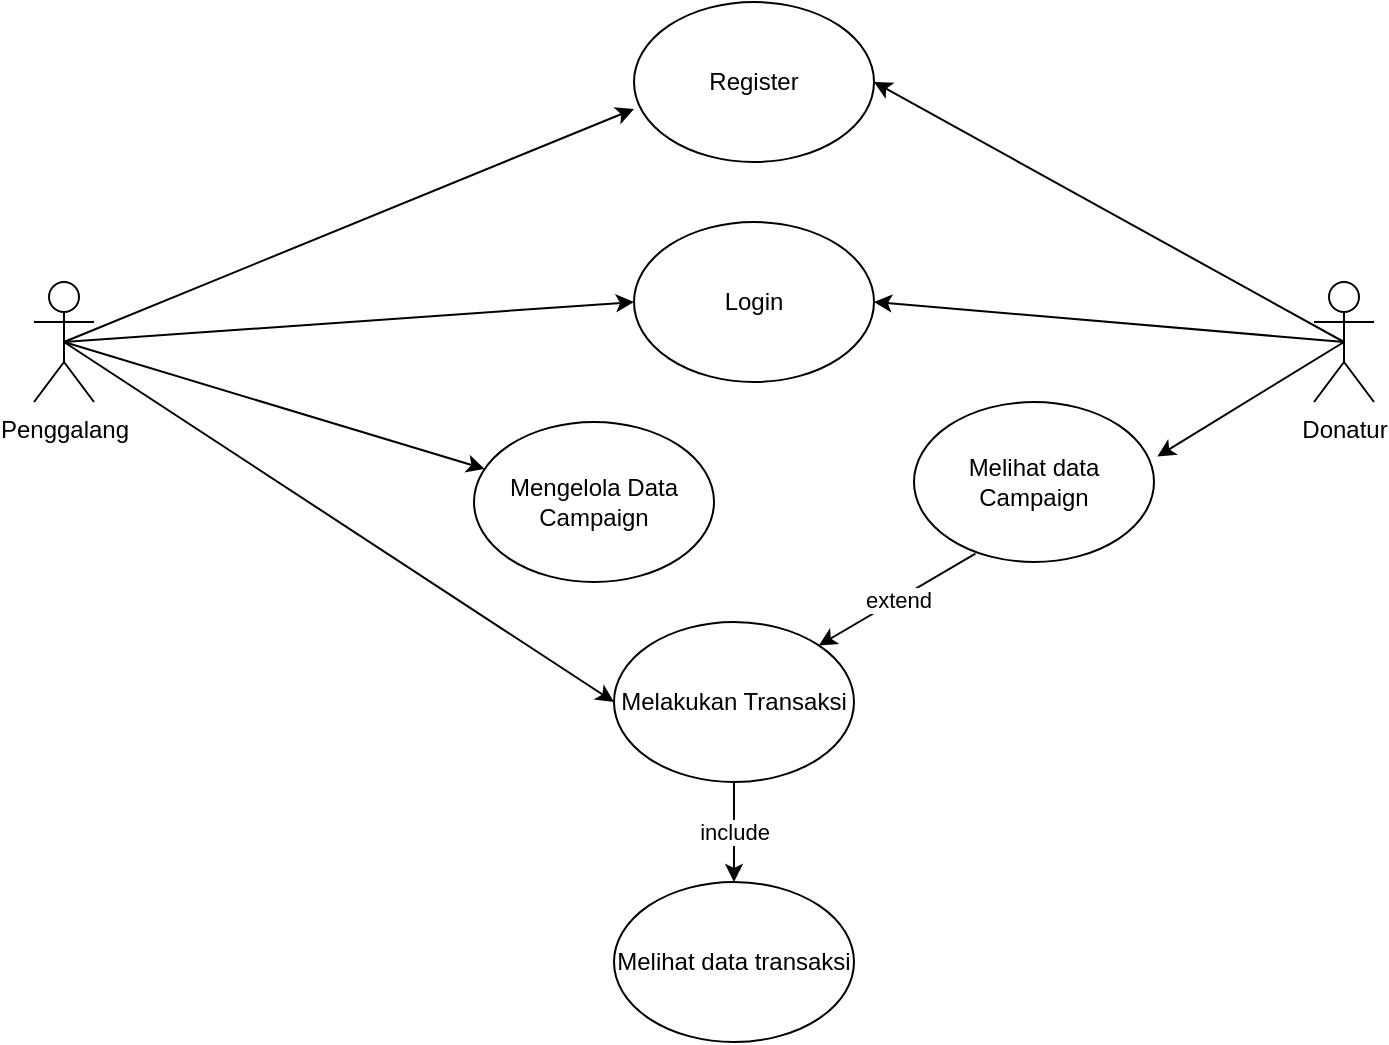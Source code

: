 <mxfile version="21.1.0" type="device">
  <diagram name="Page-1" id="K6oLoBRxGBAq6MTEH1fe">
    <mxGraphModel dx="1300" dy="721" grid="1" gridSize="10" guides="1" tooltips="1" connect="1" arrows="1" fold="1" page="1" pageScale="1" pageWidth="850" pageHeight="1100" math="0" shadow="0">
      <root>
        <mxCell id="0" />
        <mxCell id="1" parent="0" />
        <mxCell id="qlbYVOJUakaDZYxon6Il-9" style="rounded=0;orthogonalLoop=1;jettySize=auto;html=1;exitX=0.5;exitY=0.5;exitDx=0;exitDy=0;exitPerimeter=0;entryX=0;entryY=0.5;entryDx=0;entryDy=0;" edge="1" parent="1" source="qlbYVOJUakaDZYxon6Il-1" target="qlbYVOJUakaDZYxon6Il-3">
          <mxGeometry relative="1" as="geometry" />
        </mxCell>
        <mxCell id="qlbYVOJUakaDZYxon6Il-10" style="rounded=0;orthogonalLoop=1;jettySize=auto;html=1;exitX=0.5;exitY=0.5;exitDx=0;exitDy=0;exitPerimeter=0;entryX=0;entryY=0.668;entryDx=0;entryDy=0;entryPerimeter=0;" edge="1" parent="1" source="qlbYVOJUakaDZYxon6Il-1" target="qlbYVOJUakaDZYxon6Il-5">
          <mxGeometry relative="1" as="geometry" />
        </mxCell>
        <mxCell id="qlbYVOJUakaDZYxon6Il-19" style="rounded=0;orthogonalLoop=1;jettySize=auto;html=1;exitX=0.5;exitY=0.5;exitDx=0;exitDy=0;exitPerimeter=0;entryX=0;entryY=0.5;entryDx=0;entryDy=0;" edge="1" parent="1" source="qlbYVOJUakaDZYxon6Il-1" target="qlbYVOJUakaDZYxon6Il-8">
          <mxGeometry relative="1" as="geometry" />
        </mxCell>
        <mxCell id="qlbYVOJUakaDZYxon6Il-1" value="Penggalang" style="shape=umlActor;verticalLabelPosition=bottom;verticalAlign=top;html=1;outlineConnect=0;" vertex="1" parent="1">
          <mxGeometry x="50" y="310" width="30" height="60" as="geometry" />
        </mxCell>
        <mxCell id="qlbYVOJUakaDZYxon6Il-6" style="rounded=0;orthogonalLoop=1;jettySize=auto;html=1;exitX=0.5;exitY=0.5;exitDx=0;exitDy=0;exitPerimeter=0;" edge="1" parent="1" source="qlbYVOJUakaDZYxon6Il-1" target="qlbYVOJUakaDZYxon6Il-4">
          <mxGeometry relative="1" as="geometry" />
        </mxCell>
        <mxCell id="qlbYVOJUakaDZYxon6Il-7" style="rounded=0;orthogonalLoop=1;jettySize=auto;html=1;exitX=0.5;exitY=0.5;exitDx=0;exitDy=0;exitPerimeter=0;entryX=1;entryY=0.5;entryDx=0;entryDy=0;" edge="1" parent="1" source="qlbYVOJUakaDZYxon6Il-2" target="qlbYVOJUakaDZYxon6Il-5">
          <mxGeometry relative="1" as="geometry" />
        </mxCell>
        <mxCell id="qlbYVOJUakaDZYxon6Il-13" style="rounded=0;orthogonalLoop=1;jettySize=auto;html=1;exitX=0.5;exitY=0.5;exitDx=0;exitDy=0;exitPerimeter=0;entryX=1.014;entryY=0.341;entryDx=0;entryDy=0;entryPerimeter=0;" edge="1" parent="1" source="qlbYVOJUakaDZYxon6Il-2" target="qlbYVOJUakaDZYxon6Il-12">
          <mxGeometry relative="1" as="geometry" />
        </mxCell>
        <mxCell id="qlbYVOJUakaDZYxon6Il-2" value="Donatur" style="shape=umlActor;verticalLabelPosition=bottom;verticalAlign=top;html=1;outlineConnect=0;" vertex="1" parent="1">
          <mxGeometry x="690" y="310" width="30" height="60" as="geometry" />
        </mxCell>
        <mxCell id="qlbYVOJUakaDZYxon6Il-3" value="Login" style="ellipse;whiteSpace=wrap;html=1;" vertex="1" parent="1">
          <mxGeometry x="350" y="280" width="120" height="80" as="geometry" />
        </mxCell>
        <mxCell id="qlbYVOJUakaDZYxon6Il-4" value="Mengelola Data Campaign" style="ellipse;whiteSpace=wrap;html=1;" vertex="1" parent="1">
          <mxGeometry x="270" y="380" width="120" height="80" as="geometry" />
        </mxCell>
        <mxCell id="qlbYVOJUakaDZYxon6Il-5" value="Register" style="ellipse;whiteSpace=wrap;html=1;" vertex="1" parent="1">
          <mxGeometry x="350" y="170" width="120" height="80" as="geometry" />
        </mxCell>
        <mxCell id="qlbYVOJUakaDZYxon6Il-8" value="Melakukan Transaksi" style="ellipse;whiteSpace=wrap;html=1;" vertex="1" parent="1">
          <mxGeometry x="340" y="480" width="120" height="80" as="geometry" />
        </mxCell>
        <mxCell id="qlbYVOJUakaDZYxon6Il-11" style="rounded=0;orthogonalLoop=1;jettySize=auto;html=1;entryX=1;entryY=0.5;entryDx=0;entryDy=0;exitX=0.5;exitY=0.5;exitDx=0;exitDy=0;exitPerimeter=0;" edge="1" parent="1" source="qlbYVOJUakaDZYxon6Il-2" target="qlbYVOJUakaDZYxon6Il-3">
          <mxGeometry relative="1" as="geometry">
            <mxPoint x="700" y="340" as="sourcePoint" />
            <mxPoint x="480" y="220" as="targetPoint" />
          </mxGeometry>
        </mxCell>
        <mxCell id="qlbYVOJUakaDZYxon6Il-12" value="Melihat data Campaign" style="ellipse;whiteSpace=wrap;html=1;" vertex="1" parent="1">
          <mxGeometry x="490" y="370" width="120" height="80" as="geometry" />
        </mxCell>
        <mxCell id="qlbYVOJUakaDZYxon6Il-14" value="" style="endArrow=classic;html=1;rounded=0;entryX=1;entryY=0;entryDx=0;entryDy=0;exitX=0.256;exitY=0.948;exitDx=0;exitDy=0;exitPerimeter=0;" edge="1" parent="1" source="qlbYVOJUakaDZYxon6Il-12" target="qlbYVOJUakaDZYxon6Il-8">
          <mxGeometry relative="1" as="geometry">
            <mxPoint x="370" y="370" as="sourcePoint" />
            <mxPoint x="470" y="370" as="targetPoint" />
          </mxGeometry>
        </mxCell>
        <mxCell id="qlbYVOJUakaDZYxon6Il-15" value="extend" style="edgeLabel;resizable=0;html=1;align=center;verticalAlign=middle;" connectable="0" vertex="1" parent="qlbYVOJUakaDZYxon6Il-14">
          <mxGeometry relative="1" as="geometry" />
        </mxCell>
        <mxCell id="qlbYVOJUakaDZYxon6Il-16" value="Melihat data transaksi" style="ellipse;whiteSpace=wrap;html=1;" vertex="1" parent="1">
          <mxGeometry x="340" y="610" width="120" height="80" as="geometry" />
        </mxCell>
        <mxCell id="qlbYVOJUakaDZYxon6Il-17" value="" style="endArrow=classic;html=1;rounded=0;exitX=0.5;exitY=1;exitDx=0;exitDy=0;" edge="1" parent="1" source="qlbYVOJUakaDZYxon6Il-8" target="qlbYVOJUakaDZYxon6Il-16">
          <mxGeometry relative="1" as="geometry">
            <mxPoint x="531" y="456" as="sourcePoint" />
            <mxPoint x="452" y="502" as="targetPoint" />
            <Array as="points" />
          </mxGeometry>
        </mxCell>
        <mxCell id="qlbYVOJUakaDZYxon6Il-18" value="include" style="edgeLabel;resizable=0;html=1;align=center;verticalAlign=middle;" connectable="0" vertex="1" parent="qlbYVOJUakaDZYxon6Il-17">
          <mxGeometry relative="1" as="geometry" />
        </mxCell>
      </root>
    </mxGraphModel>
  </diagram>
</mxfile>

